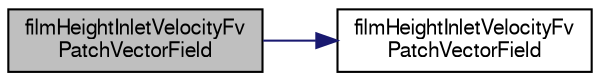 digraph "filmHeightInletVelocityFvPatchVectorField"
{
  bgcolor="transparent";
  edge [fontname="FreeSans",fontsize="10",labelfontname="FreeSans",labelfontsize="10"];
  node [fontname="FreeSans",fontsize="10",shape=record];
  rankdir="LR";
  Node9 [label="filmHeightInletVelocityFv\lPatchVectorField",height=0.2,width=0.4,color="black", fillcolor="grey75", style="filled", fontcolor="black"];
  Node9 -> Node10 [color="midnightblue",fontsize="10",style="solid",fontname="FreeSans"];
  Node10 [label="filmHeightInletVelocityFv\lPatchVectorField",height=0.2,width=0.4,color="black",URL="$a29022.html#aa9e276b24567f3db5f11a530fcb8ea6e",tooltip="Construct from patch and internal field. "];
}
